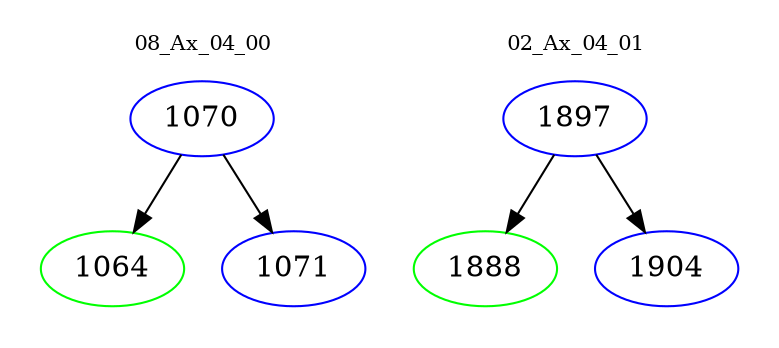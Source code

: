 digraph{
subgraph cluster_0 {
color = white
label = "08_Ax_04_00";
fontsize=10;
T0_1070 [label="1070", color="blue"]
T0_1070 -> T0_1064 [color="black"]
T0_1064 [label="1064", color="green"]
T0_1070 -> T0_1071 [color="black"]
T0_1071 [label="1071", color="blue"]
}
subgraph cluster_1 {
color = white
label = "02_Ax_04_01";
fontsize=10;
T1_1897 [label="1897", color="blue"]
T1_1897 -> T1_1888 [color="black"]
T1_1888 [label="1888", color="green"]
T1_1897 -> T1_1904 [color="black"]
T1_1904 [label="1904", color="blue"]
}
}
